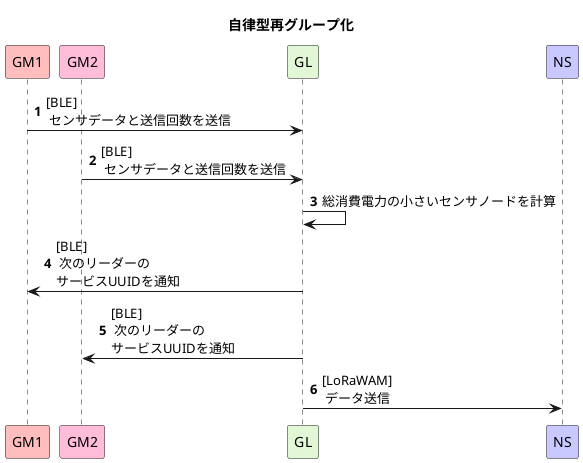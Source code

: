 @startuml
title 自律型再グループ化
autonumber
'Entity
participant GM1 as member1 #ffbdbd
participant GM2 as member2 #ffbdda
participant GL as leader #e1f7d5
participant NS as server #c9c9ff
'Sequence
member1 -> leader: [BLE]\n センサデータと送信回数を送信
member2 -> leader: [BLE]\n センサデータと送信回数を送信
leader -> leader: 総消費電力の小さいセンサノードを計算
leader -> member1: [BLE]\n 次のリーダーの\nサービスUUIDを通知
leader -> member2: [BLE]\n 次のリーダーの\nサービスUUIDを通知
leader -> server: [LoRaWAM]\n データ送信
@enduml
